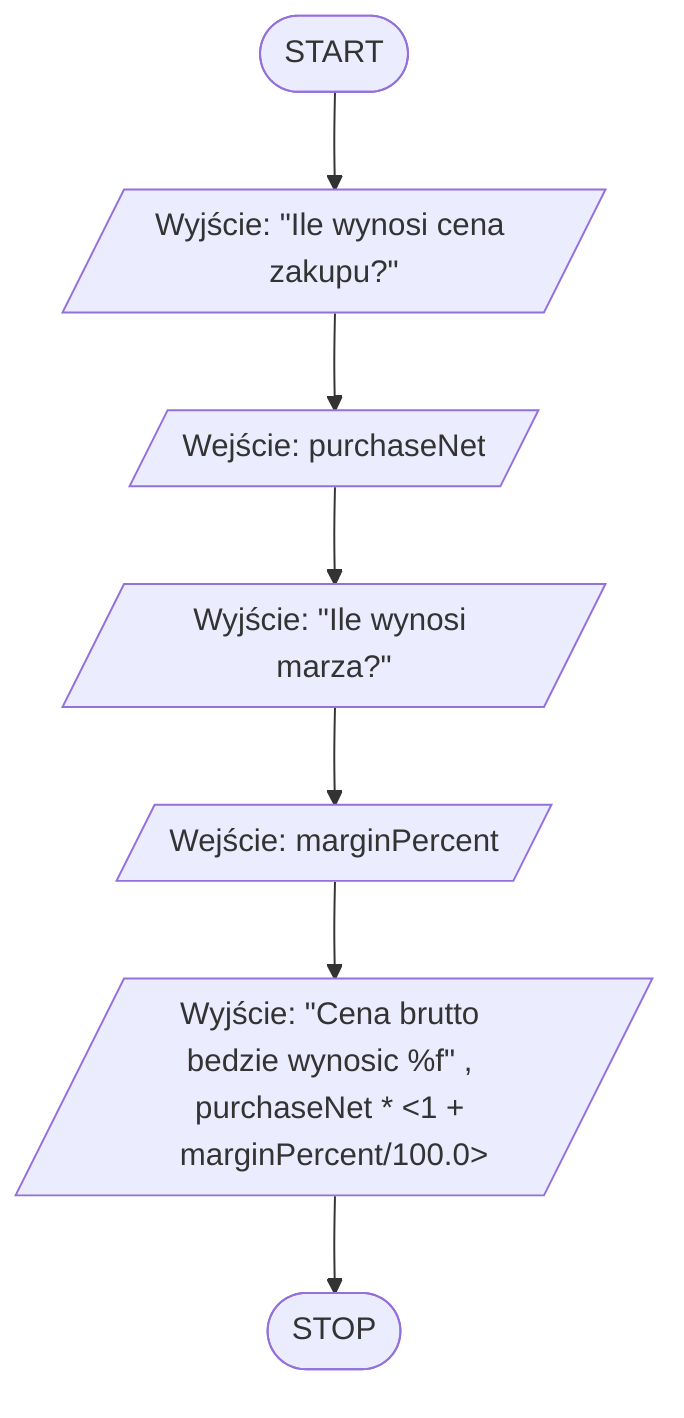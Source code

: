 flowchart TD
 A([START]) --> B[/Wyjście: "Ile wynosi cena zakupu?"/]
 B --> C[/Wejście: purchaseNet/]
 C --> D[/Wyjście: "Ile wynosi marza?"/]
 D --> E[/Wejście: marginPercent/]
 E --> F[/Wyjście: "Cena brutto bedzie wynosic %f" , purchaseNet * <1 + marginPercent/100.0>/]
 F --> Z([STOP])